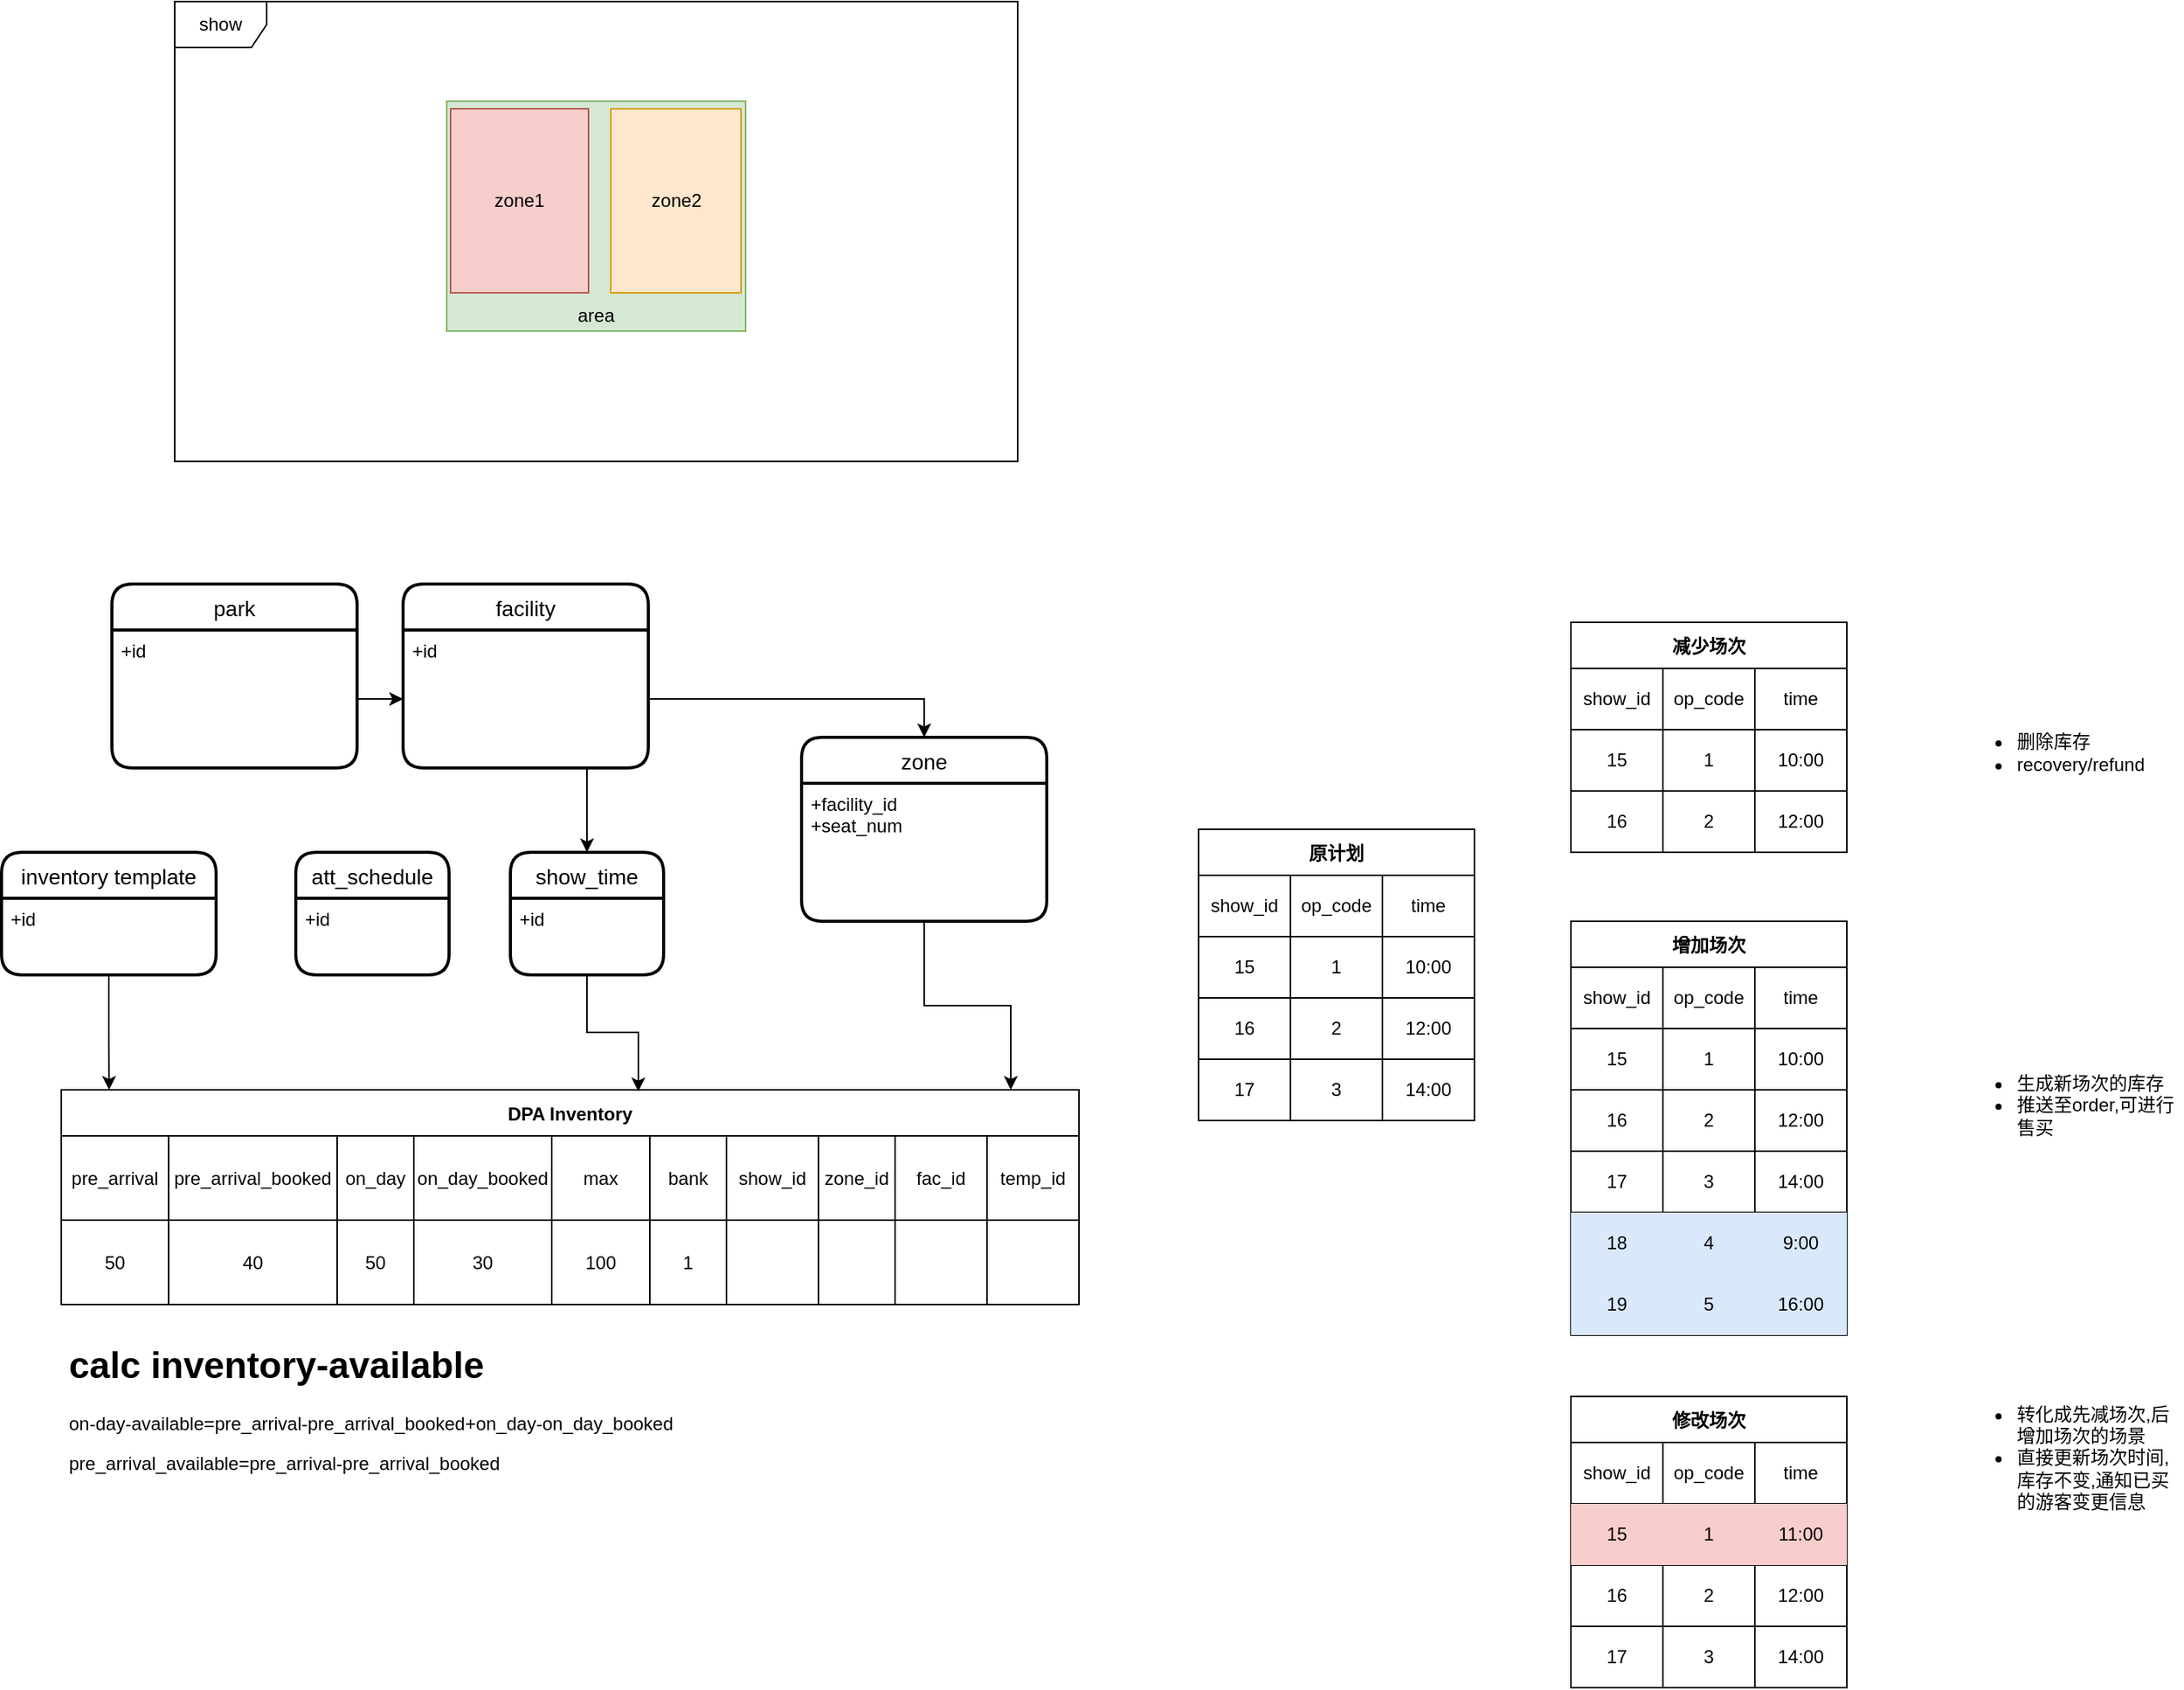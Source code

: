 <mxfile version="20.6.2" type="github">
  <diagram id="qnAYHWkGqjJaZW_h_Cl6" name="第 1 页">
    <mxGraphModel dx="1298" dy="724" grid="1" gridSize="10" guides="1" tooltips="1" connect="1" arrows="1" fold="1" page="1" pageScale="1" pageWidth="827" pageHeight="1169" math="0" shadow="0">
      <root>
        <mxCell id="0" />
        <mxCell id="1" parent="0" />
        <mxCell id="093m5_2xSW1rwAm4586A-8" value="show" style="shape=umlFrame;whiteSpace=wrap;html=1;" parent="1" vertex="1">
          <mxGeometry x="150" y="40" width="550" height="300" as="geometry" />
        </mxCell>
        <mxCell id="093m5_2xSW1rwAm4586A-12" value="" style="rounded=0;whiteSpace=wrap;html=1;fillColor=#d5e8d4;strokeColor=#82b366;" parent="1" vertex="1">
          <mxGeometry x="327.5" y="105" width="195" height="150" as="geometry" />
        </mxCell>
        <mxCell id="093m5_2xSW1rwAm4586A-13" value="zone1" style="rounded=0;whiteSpace=wrap;html=1;fillColor=#f8cecc;strokeColor=#b85450;" parent="1" vertex="1">
          <mxGeometry x="330" y="110" width="90" height="120" as="geometry" />
        </mxCell>
        <mxCell id="093m5_2xSW1rwAm4586A-14" value="zone2" style="rounded=0;whiteSpace=wrap;html=1;fillColor=#ffe6cc;strokeColor=#d79b00;" parent="1" vertex="1">
          <mxGeometry x="434.5" y="110" width="85" height="120" as="geometry" />
        </mxCell>
        <mxCell id="093m5_2xSW1rwAm4586A-15" value="area" style="text;html=1;strokeColor=none;fillColor=none;align=center;verticalAlign=middle;whiteSpace=wrap;rounded=0;" parent="1" vertex="1">
          <mxGeometry x="395" y="230" width="60" height="30" as="geometry" />
        </mxCell>
        <mxCell id="093m5_2xSW1rwAm4586A-16" value="zone" style="swimlane;childLayout=stackLayout;horizontal=1;startSize=30;horizontalStack=0;rounded=1;fontSize=14;fontStyle=0;strokeWidth=2;resizeParent=0;resizeLast=1;shadow=0;dashed=0;align=center;" parent="1" vertex="1">
          <mxGeometry x="559" y="520" width="160" height="120" as="geometry" />
        </mxCell>
        <mxCell id="093m5_2xSW1rwAm4586A-17" value="+facility_id&#xa;+seat_num" style="align=left;strokeColor=none;fillColor=none;spacingLeft=4;fontSize=12;verticalAlign=top;resizable=0;rotatable=0;part=1;" parent="093m5_2xSW1rwAm4586A-16" vertex="1">
          <mxGeometry y="30" width="160" height="90" as="geometry" />
        </mxCell>
        <mxCell id="093m5_2xSW1rwAm4586A-44" value="DPA Inventory" style="shape=table;startSize=30;container=1;collapsible=0;childLayout=tableLayout;fontStyle=1;align=center;" parent="1" vertex="1">
          <mxGeometry x="76" y="750" width="664" height="140" as="geometry" />
        </mxCell>
        <mxCell id="093m5_2xSW1rwAm4586A-45" value="" style="shape=tableRow;horizontal=0;startSize=0;swimlaneHead=0;swimlaneBody=0;top=0;left=0;bottom=0;right=0;collapsible=0;dropTarget=0;fillColor=none;points=[[0,0.5],[1,0.5]];portConstraint=eastwest;" parent="093m5_2xSW1rwAm4586A-44" vertex="1">
          <mxGeometry y="30" width="664" height="55" as="geometry" />
        </mxCell>
        <mxCell id="093m5_2xSW1rwAm4586A-46" value="pre_arrival" style="shape=partialRectangle;html=1;whiteSpace=wrap;connectable=0;fillColor=none;top=0;left=0;bottom=0;right=0;overflow=hidden;" parent="093m5_2xSW1rwAm4586A-45" vertex="1">
          <mxGeometry width="70" height="55" as="geometry">
            <mxRectangle width="70" height="55" as="alternateBounds" />
          </mxGeometry>
        </mxCell>
        <mxCell id="093m5_2xSW1rwAm4586A-74" value="pre_arrival_booked" style="shape=partialRectangle;html=1;whiteSpace=wrap;connectable=0;fillColor=none;top=0;left=0;bottom=0;right=0;overflow=hidden;" parent="093m5_2xSW1rwAm4586A-45" vertex="1">
          <mxGeometry x="70" width="110" height="55" as="geometry">
            <mxRectangle width="110" height="55" as="alternateBounds" />
          </mxGeometry>
        </mxCell>
        <mxCell id="093m5_2xSW1rwAm4586A-47" value="on_day" style="shape=partialRectangle;html=1;whiteSpace=wrap;connectable=0;fillColor=none;top=0;left=0;bottom=0;right=0;overflow=hidden;" parent="093m5_2xSW1rwAm4586A-45" vertex="1">
          <mxGeometry x="180" width="50" height="55" as="geometry">
            <mxRectangle width="50" height="55" as="alternateBounds" />
          </mxGeometry>
        </mxCell>
        <mxCell id="093m5_2xSW1rwAm4586A-76" value="on_day_booked" style="shape=partialRectangle;html=1;whiteSpace=wrap;connectable=0;fillColor=none;top=0;left=0;bottom=0;right=0;overflow=hidden;" parent="093m5_2xSW1rwAm4586A-45" vertex="1">
          <mxGeometry x="230" width="90" height="55" as="geometry">
            <mxRectangle width="90" height="55" as="alternateBounds" />
          </mxGeometry>
        </mxCell>
        <mxCell id="093m5_2xSW1rwAm4586A-78" value="max" style="shape=partialRectangle;html=1;whiteSpace=wrap;connectable=0;fillColor=none;top=0;left=0;bottom=0;right=0;overflow=hidden;" parent="093m5_2xSW1rwAm4586A-45" vertex="1">
          <mxGeometry x="320" width="64" height="55" as="geometry">
            <mxRectangle width="64" height="55" as="alternateBounds" />
          </mxGeometry>
        </mxCell>
        <mxCell id="093m5_2xSW1rwAm4586A-48" value="bank" style="shape=partialRectangle;html=1;whiteSpace=wrap;connectable=0;fillColor=none;top=0;left=0;bottom=0;right=0;overflow=hidden;" parent="093m5_2xSW1rwAm4586A-45" vertex="1">
          <mxGeometry x="384" width="50" height="55" as="geometry">
            <mxRectangle width="50" height="55" as="alternateBounds" />
          </mxGeometry>
        </mxCell>
        <mxCell id="3si14ry6umVApPdq2mn3-1" value="show_id" style="shape=partialRectangle;html=1;whiteSpace=wrap;connectable=0;fillColor=none;top=0;left=0;bottom=0;right=0;overflow=hidden;" vertex="1" parent="093m5_2xSW1rwAm4586A-45">
          <mxGeometry x="434" width="60" height="55" as="geometry">
            <mxRectangle width="60" height="55" as="alternateBounds" />
          </mxGeometry>
        </mxCell>
        <mxCell id="3si14ry6umVApPdq2mn3-3" value="zone_id" style="shape=partialRectangle;html=1;whiteSpace=wrap;connectable=0;fillColor=none;top=0;left=0;bottom=0;right=0;overflow=hidden;" vertex="1" parent="093m5_2xSW1rwAm4586A-45">
          <mxGeometry x="494" width="50" height="55" as="geometry">
            <mxRectangle width="50" height="55" as="alternateBounds" />
          </mxGeometry>
        </mxCell>
        <mxCell id="3si14ry6umVApPdq2mn3-9" value="fac_id" style="shape=partialRectangle;html=1;whiteSpace=wrap;connectable=0;fillColor=none;top=0;left=0;bottom=0;right=0;overflow=hidden;" vertex="1" parent="093m5_2xSW1rwAm4586A-45">
          <mxGeometry x="544" width="60" height="55" as="geometry">
            <mxRectangle width="60" height="55" as="alternateBounds" />
          </mxGeometry>
        </mxCell>
        <mxCell id="3si14ry6umVApPdq2mn3-13" value="temp_id" style="shape=partialRectangle;html=1;whiteSpace=wrap;connectable=0;fillColor=none;top=0;left=0;bottom=0;right=0;overflow=hidden;" vertex="1" parent="093m5_2xSW1rwAm4586A-45">
          <mxGeometry x="604" width="60" height="55" as="geometry">
            <mxRectangle width="60" height="55" as="alternateBounds" />
          </mxGeometry>
        </mxCell>
        <mxCell id="093m5_2xSW1rwAm4586A-49" value="" style="shape=tableRow;horizontal=0;startSize=0;swimlaneHead=0;swimlaneBody=0;top=0;left=0;bottom=0;right=0;collapsible=0;dropTarget=0;fillColor=none;points=[[0,0.5],[1,0.5]];portConstraint=eastwest;" parent="093m5_2xSW1rwAm4586A-44" vertex="1">
          <mxGeometry y="85" width="664" height="55" as="geometry" />
        </mxCell>
        <mxCell id="093m5_2xSW1rwAm4586A-50" value="50" style="shape=partialRectangle;html=1;whiteSpace=wrap;connectable=0;fillColor=none;top=0;left=0;bottom=0;right=0;overflow=hidden;" parent="093m5_2xSW1rwAm4586A-49" vertex="1">
          <mxGeometry width="70" height="55" as="geometry">
            <mxRectangle width="70" height="55" as="alternateBounds" />
          </mxGeometry>
        </mxCell>
        <mxCell id="093m5_2xSW1rwAm4586A-75" value="40" style="shape=partialRectangle;html=1;whiteSpace=wrap;connectable=0;fillColor=none;top=0;left=0;bottom=0;right=0;overflow=hidden;" parent="093m5_2xSW1rwAm4586A-49" vertex="1">
          <mxGeometry x="70" width="110" height="55" as="geometry">
            <mxRectangle width="110" height="55" as="alternateBounds" />
          </mxGeometry>
        </mxCell>
        <mxCell id="093m5_2xSW1rwAm4586A-51" value="50" style="shape=partialRectangle;html=1;whiteSpace=wrap;connectable=0;fillColor=none;top=0;left=0;bottom=0;right=0;overflow=hidden;" parent="093m5_2xSW1rwAm4586A-49" vertex="1">
          <mxGeometry x="180" width="50" height="55" as="geometry">
            <mxRectangle width="50" height="55" as="alternateBounds" />
          </mxGeometry>
        </mxCell>
        <mxCell id="093m5_2xSW1rwAm4586A-77" value="30" style="shape=partialRectangle;html=1;whiteSpace=wrap;connectable=0;fillColor=none;top=0;left=0;bottom=0;right=0;overflow=hidden;" parent="093m5_2xSW1rwAm4586A-49" vertex="1">
          <mxGeometry x="230" width="90" height="55" as="geometry">
            <mxRectangle width="90" height="55" as="alternateBounds" />
          </mxGeometry>
        </mxCell>
        <mxCell id="093m5_2xSW1rwAm4586A-79" value="100" style="shape=partialRectangle;html=1;whiteSpace=wrap;connectable=0;fillColor=none;top=0;left=0;bottom=0;right=0;overflow=hidden;" parent="093m5_2xSW1rwAm4586A-49" vertex="1">
          <mxGeometry x="320" width="64" height="55" as="geometry">
            <mxRectangle width="64" height="55" as="alternateBounds" />
          </mxGeometry>
        </mxCell>
        <mxCell id="093m5_2xSW1rwAm4586A-52" value="1" style="shape=partialRectangle;html=1;whiteSpace=wrap;connectable=0;fillColor=none;top=0;left=0;bottom=0;right=0;overflow=hidden;" parent="093m5_2xSW1rwAm4586A-49" vertex="1">
          <mxGeometry x="384" width="50" height="55" as="geometry">
            <mxRectangle width="50" height="55" as="alternateBounds" />
          </mxGeometry>
        </mxCell>
        <mxCell id="3si14ry6umVApPdq2mn3-2" style="shape=partialRectangle;html=1;whiteSpace=wrap;connectable=0;fillColor=none;top=0;left=0;bottom=0;right=0;overflow=hidden;" vertex="1" parent="093m5_2xSW1rwAm4586A-49">
          <mxGeometry x="434" width="60" height="55" as="geometry">
            <mxRectangle width="60" height="55" as="alternateBounds" />
          </mxGeometry>
        </mxCell>
        <mxCell id="3si14ry6umVApPdq2mn3-4" style="shape=partialRectangle;html=1;whiteSpace=wrap;connectable=0;fillColor=none;top=0;left=0;bottom=0;right=0;overflow=hidden;" vertex="1" parent="093m5_2xSW1rwAm4586A-49">
          <mxGeometry x="494" width="50" height="55" as="geometry">
            <mxRectangle width="50" height="55" as="alternateBounds" />
          </mxGeometry>
        </mxCell>
        <mxCell id="3si14ry6umVApPdq2mn3-10" style="shape=partialRectangle;html=1;whiteSpace=wrap;connectable=0;fillColor=none;top=0;left=0;bottom=0;right=0;overflow=hidden;" vertex="1" parent="093m5_2xSW1rwAm4586A-49">
          <mxGeometry x="544" width="60" height="55" as="geometry">
            <mxRectangle width="60" height="55" as="alternateBounds" />
          </mxGeometry>
        </mxCell>
        <mxCell id="3si14ry6umVApPdq2mn3-14" style="shape=partialRectangle;html=1;whiteSpace=wrap;connectable=0;fillColor=none;top=0;left=0;bottom=0;right=0;overflow=hidden;" vertex="1" parent="093m5_2xSW1rwAm4586A-49">
          <mxGeometry x="604" width="60" height="55" as="geometry">
            <mxRectangle width="60" height="55" as="alternateBounds" />
          </mxGeometry>
        </mxCell>
        <mxCell id="093m5_2xSW1rwAm4586A-80" value="&lt;h1&gt;calc inventory-available&lt;/h1&gt;&lt;p&gt;on-day-available=pre_arrival-pre_arrival_booked+on_day-on_day_booked&lt;/p&gt;&lt;p&gt;pre_arrival_available=pre_arrival-pre_arrival_booked&lt;/p&gt;" style="text;html=1;strokeColor=none;fillColor=none;spacing=5;spacingTop=-20;whiteSpace=wrap;overflow=hidden;rounded=0;" parent="1" vertex="1">
          <mxGeometry x="76" y="910" width="460" height="140" as="geometry" />
        </mxCell>
        <mxCell id="093m5_2xSW1rwAm4586A-83" value="facility" style="swimlane;childLayout=stackLayout;horizontal=1;startSize=30;horizontalStack=0;rounded=1;fontSize=14;fontStyle=0;strokeWidth=2;resizeParent=0;resizeLast=1;shadow=0;dashed=0;align=center;" parent="1" vertex="1">
          <mxGeometry x="299" y="420" width="160" height="120" as="geometry" />
        </mxCell>
        <mxCell id="093m5_2xSW1rwAm4586A-84" value="+id&#xa;" style="align=left;strokeColor=none;fillColor=none;spacingLeft=4;fontSize=12;verticalAlign=top;resizable=0;rotatable=0;part=1;" parent="093m5_2xSW1rwAm4586A-83" vertex="1">
          <mxGeometry y="30" width="160" height="90" as="geometry" />
        </mxCell>
        <mxCell id="093m5_2xSW1rwAm4586A-85" value="park" style="swimlane;childLayout=stackLayout;horizontal=1;startSize=30;horizontalStack=0;rounded=1;fontSize=14;fontStyle=0;strokeWidth=2;resizeParent=0;resizeLast=1;shadow=0;dashed=0;align=center;" parent="1" vertex="1">
          <mxGeometry x="109" y="420" width="160" height="120" as="geometry" />
        </mxCell>
        <mxCell id="093m5_2xSW1rwAm4586A-86" value="+id&#xa;" style="align=left;strokeColor=none;fillColor=none;spacingLeft=4;fontSize=12;verticalAlign=top;resizable=0;rotatable=0;part=1;" parent="093m5_2xSW1rwAm4586A-85" vertex="1">
          <mxGeometry y="30" width="160" height="90" as="geometry" />
        </mxCell>
        <mxCell id="093m5_2xSW1rwAm4586A-93" value="att_schedule" style="swimlane;childLayout=stackLayout;horizontal=1;startSize=30;horizontalStack=0;rounded=1;fontSize=14;fontStyle=0;strokeWidth=2;resizeParent=0;resizeLast=1;shadow=0;dashed=0;align=center;" parent="1" vertex="1">
          <mxGeometry x="229" y="595" width="100" height="80" as="geometry" />
        </mxCell>
        <mxCell id="093m5_2xSW1rwAm4586A-94" value="+id&#xa;" style="align=left;strokeColor=none;fillColor=none;spacingLeft=4;fontSize=12;verticalAlign=top;resizable=0;rotatable=0;part=1;" parent="093m5_2xSW1rwAm4586A-93" vertex="1">
          <mxGeometry y="30" width="100" height="50" as="geometry" />
        </mxCell>
        <mxCell id="093m5_2xSW1rwAm4586A-96" value="show_time" style="swimlane;childLayout=stackLayout;horizontal=1;startSize=30;horizontalStack=0;rounded=1;fontSize=14;fontStyle=0;strokeWidth=2;resizeParent=0;resizeLast=1;shadow=0;dashed=0;align=center;" parent="1" vertex="1">
          <mxGeometry x="369" y="595" width="100" height="80" as="geometry" />
        </mxCell>
        <mxCell id="093m5_2xSW1rwAm4586A-98" value="+id&#xa;" style="align=left;strokeColor=none;fillColor=none;spacingLeft=4;fontSize=12;verticalAlign=top;resizable=0;rotatable=0;part=1;" parent="093m5_2xSW1rwAm4586A-96" vertex="1">
          <mxGeometry y="30" width="100" height="50" as="geometry" />
        </mxCell>
        <mxCell id="093m5_2xSW1rwAm4586A-100" style="edgeStyle=orthogonalEdgeStyle;rounded=0;orthogonalLoop=1;jettySize=auto;html=1;exitX=1;exitY=0.5;exitDx=0;exitDy=0;entryX=0;entryY=0.5;entryDx=0;entryDy=0;" parent="1" source="093m5_2xSW1rwAm4586A-86" target="093m5_2xSW1rwAm4586A-84" edge="1">
          <mxGeometry relative="1" as="geometry" />
        </mxCell>
        <mxCell id="093m5_2xSW1rwAm4586A-101" style="edgeStyle=orthogonalEdgeStyle;rounded=0;orthogonalLoop=1;jettySize=auto;html=1;exitX=1;exitY=0.5;exitDx=0;exitDy=0;entryX=0.5;entryY=0;entryDx=0;entryDy=0;" parent="1" source="093m5_2xSW1rwAm4586A-84" target="093m5_2xSW1rwAm4586A-16" edge="1">
          <mxGeometry relative="1" as="geometry" />
        </mxCell>
        <mxCell id="093m5_2xSW1rwAm4586A-102" style="edgeStyle=orthogonalEdgeStyle;rounded=0;orthogonalLoop=1;jettySize=auto;html=1;exitX=0.75;exitY=1;exitDx=0;exitDy=0;entryX=0.5;entryY=0;entryDx=0;entryDy=0;" parent="1" source="093m5_2xSW1rwAm4586A-84" target="093m5_2xSW1rwAm4586A-96" edge="1">
          <mxGeometry relative="1" as="geometry" />
        </mxCell>
        <mxCell id="093m5_2xSW1rwAm4586A-105" value="inventory template" style="swimlane;childLayout=stackLayout;horizontal=1;startSize=30;horizontalStack=0;rounded=1;fontSize=14;fontStyle=0;strokeWidth=2;resizeParent=0;resizeLast=1;shadow=0;dashed=0;align=center;" parent="1" vertex="1">
          <mxGeometry x="37" y="595" width="140" height="80" as="geometry" />
        </mxCell>
        <mxCell id="093m5_2xSW1rwAm4586A-106" value="+id&#xa;" style="align=left;strokeColor=none;fillColor=none;spacingLeft=4;fontSize=12;verticalAlign=top;resizable=0;rotatable=0;part=1;" parent="093m5_2xSW1rwAm4586A-105" vertex="1">
          <mxGeometry y="30" width="140" height="50" as="geometry" />
        </mxCell>
        <mxCell id="3si14ry6umVApPdq2mn3-6" style="edgeStyle=orthogonalEdgeStyle;rounded=0;orthogonalLoop=1;jettySize=auto;html=1;exitX=0.5;exitY=1;exitDx=0;exitDy=0;entryX=0.047;entryY=0;entryDx=0;entryDy=0;entryPerimeter=0;" edge="1" parent="1" source="093m5_2xSW1rwAm4586A-106" target="093m5_2xSW1rwAm4586A-44">
          <mxGeometry relative="1" as="geometry" />
        </mxCell>
        <mxCell id="3si14ry6umVApPdq2mn3-7" style="edgeStyle=orthogonalEdgeStyle;rounded=0;orthogonalLoop=1;jettySize=auto;html=1;exitX=0.5;exitY=1;exitDx=0;exitDy=0;entryX=0.567;entryY=0.007;entryDx=0;entryDy=0;entryPerimeter=0;" edge="1" parent="1" source="093m5_2xSW1rwAm4586A-98" target="093m5_2xSW1rwAm4586A-44">
          <mxGeometry relative="1" as="geometry" />
        </mxCell>
        <mxCell id="3si14ry6umVApPdq2mn3-8" style="edgeStyle=orthogonalEdgeStyle;rounded=0;orthogonalLoop=1;jettySize=auto;html=1;exitX=0.5;exitY=1;exitDx=0;exitDy=0;entryX=0.933;entryY=0;entryDx=0;entryDy=0;entryPerimeter=0;" edge="1" parent="1" source="093m5_2xSW1rwAm4586A-17" target="093m5_2xSW1rwAm4586A-44">
          <mxGeometry relative="1" as="geometry" />
        </mxCell>
        <mxCell id="3si14ry6umVApPdq2mn3-32" value="原计划" style="shape=table;startSize=30;container=1;collapsible=0;childLayout=tableLayout;fontStyle=1;align=center;" vertex="1" parent="1">
          <mxGeometry x="818" y="580" width="180" height="190" as="geometry" />
        </mxCell>
        <mxCell id="3si14ry6umVApPdq2mn3-33" value="" style="shape=tableRow;horizontal=0;startSize=0;swimlaneHead=0;swimlaneBody=0;top=0;left=0;bottom=0;right=0;collapsible=0;dropTarget=0;fillColor=none;points=[[0,0.5],[1,0.5]];portConstraint=eastwest;" vertex="1" parent="3si14ry6umVApPdq2mn3-32">
          <mxGeometry y="30" width="180" height="40" as="geometry" />
        </mxCell>
        <mxCell id="3si14ry6umVApPdq2mn3-45" value="show_id" style="shape=partialRectangle;html=1;whiteSpace=wrap;connectable=0;fillColor=none;top=0;left=0;bottom=0;right=0;overflow=hidden;" vertex="1" parent="3si14ry6umVApPdq2mn3-33">
          <mxGeometry width="60" height="40" as="geometry">
            <mxRectangle width="60" height="40" as="alternateBounds" />
          </mxGeometry>
        </mxCell>
        <mxCell id="3si14ry6umVApPdq2mn3-34" value="op_code" style="shape=partialRectangle;html=1;whiteSpace=wrap;connectable=0;fillColor=none;top=0;left=0;bottom=0;right=0;overflow=hidden;" vertex="1" parent="3si14ry6umVApPdq2mn3-33">
          <mxGeometry x="60" width="60" height="40" as="geometry">
            <mxRectangle width="60" height="40" as="alternateBounds" />
          </mxGeometry>
        </mxCell>
        <mxCell id="3si14ry6umVApPdq2mn3-35" value="time" style="shape=partialRectangle;html=1;whiteSpace=wrap;connectable=0;fillColor=none;top=0;left=0;bottom=0;right=0;overflow=hidden;" vertex="1" parent="3si14ry6umVApPdq2mn3-33">
          <mxGeometry x="120" width="60" height="40" as="geometry">
            <mxRectangle width="60" height="40" as="alternateBounds" />
          </mxGeometry>
        </mxCell>
        <mxCell id="3si14ry6umVApPdq2mn3-37" value="" style="shape=tableRow;horizontal=0;startSize=0;swimlaneHead=0;swimlaneBody=0;top=0;left=0;bottom=0;right=0;collapsible=0;dropTarget=0;fillColor=none;points=[[0,0.5],[1,0.5]];portConstraint=eastwest;" vertex="1" parent="3si14ry6umVApPdq2mn3-32">
          <mxGeometry y="70" width="180" height="40" as="geometry" />
        </mxCell>
        <mxCell id="3si14ry6umVApPdq2mn3-46" value="15" style="shape=partialRectangle;html=1;whiteSpace=wrap;connectable=0;fillColor=none;top=0;left=0;bottom=0;right=0;overflow=hidden;" vertex="1" parent="3si14ry6umVApPdq2mn3-37">
          <mxGeometry width="60" height="40" as="geometry">
            <mxRectangle width="60" height="40" as="alternateBounds" />
          </mxGeometry>
        </mxCell>
        <mxCell id="3si14ry6umVApPdq2mn3-38" value="1" style="shape=partialRectangle;html=1;whiteSpace=wrap;connectable=0;fillColor=none;top=0;left=0;bottom=0;right=0;overflow=hidden;" vertex="1" parent="3si14ry6umVApPdq2mn3-37">
          <mxGeometry x="60" width="60" height="40" as="geometry">
            <mxRectangle width="60" height="40" as="alternateBounds" />
          </mxGeometry>
        </mxCell>
        <mxCell id="3si14ry6umVApPdq2mn3-39" value="10:00" style="shape=partialRectangle;html=1;whiteSpace=wrap;connectable=0;fillColor=none;top=0;left=0;bottom=0;right=0;overflow=hidden;" vertex="1" parent="3si14ry6umVApPdq2mn3-37">
          <mxGeometry x="120" width="60" height="40" as="geometry">
            <mxRectangle width="60" height="40" as="alternateBounds" />
          </mxGeometry>
        </mxCell>
        <mxCell id="3si14ry6umVApPdq2mn3-41" value="" style="shape=tableRow;horizontal=0;startSize=0;swimlaneHead=0;swimlaneBody=0;top=0;left=0;bottom=0;right=0;collapsible=0;dropTarget=0;fillColor=none;points=[[0,0.5],[1,0.5]];portConstraint=eastwest;" vertex="1" parent="3si14ry6umVApPdq2mn3-32">
          <mxGeometry y="110" width="180" height="40" as="geometry" />
        </mxCell>
        <mxCell id="3si14ry6umVApPdq2mn3-47" value="16" style="shape=partialRectangle;html=1;whiteSpace=wrap;connectable=0;fillColor=none;top=0;left=0;bottom=0;right=0;overflow=hidden;" vertex="1" parent="3si14ry6umVApPdq2mn3-41">
          <mxGeometry width="60" height="40" as="geometry">
            <mxRectangle width="60" height="40" as="alternateBounds" />
          </mxGeometry>
        </mxCell>
        <mxCell id="3si14ry6umVApPdq2mn3-42" value="2" style="shape=partialRectangle;html=1;whiteSpace=wrap;connectable=0;fillColor=none;top=0;left=0;bottom=0;right=0;overflow=hidden;" vertex="1" parent="3si14ry6umVApPdq2mn3-41">
          <mxGeometry x="60" width="60" height="40" as="geometry">
            <mxRectangle width="60" height="40" as="alternateBounds" />
          </mxGeometry>
        </mxCell>
        <mxCell id="3si14ry6umVApPdq2mn3-43" value="12:00" style="shape=partialRectangle;html=1;whiteSpace=wrap;connectable=0;fillColor=none;top=0;left=0;bottom=0;right=0;overflow=hidden;" vertex="1" parent="3si14ry6umVApPdq2mn3-41">
          <mxGeometry x="120" width="60" height="40" as="geometry">
            <mxRectangle width="60" height="40" as="alternateBounds" />
          </mxGeometry>
        </mxCell>
        <mxCell id="3si14ry6umVApPdq2mn3-48" style="shape=tableRow;horizontal=0;startSize=0;swimlaneHead=0;swimlaneBody=0;top=0;left=0;bottom=0;right=0;collapsible=0;dropTarget=0;fillColor=none;points=[[0,0.5],[1,0.5]];portConstraint=eastwest;" vertex="1" parent="3si14ry6umVApPdq2mn3-32">
          <mxGeometry y="150" width="180" height="40" as="geometry" />
        </mxCell>
        <mxCell id="3si14ry6umVApPdq2mn3-49" value="17" style="shape=partialRectangle;html=1;whiteSpace=wrap;connectable=0;fillColor=none;top=0;left=0;bottom=0;right=0;overflow=hidden;" vertex="1" parent="3si14ry6umVApPdq2mn3-48">
          <mxGeometry width="60" height="40" as="geometry">
            <mxRectangle width="60" height="40" as="alternateBounds" />
          </mxGeometry>
        </mxCell>
        <mxCell id="3si14ry6umVApPdq2mn3-50" value="3" style="shape=partialRectangle;html=1;whiteSpace=wrap;connectable=0;fillColor=none;top=0;left=0;bottom=0;right=0;overflow=hidden;" vertex="1" parent="3si14ry6umVApPdq2mn3-48">
          <mxGeometry x="60" width="60" height="40" as="geometry">
            <mxRectangle width="60" height="40" as="alternateBounds" />
          </mxGeometry>
        </mxCell>
        <mxCell id="3si14ry6umVApPdq2mn3-51" value="14:00" style="shape=partialRectangle;html=1;whiteSpace=wrap;connectable=0;fillColor=none;top=0;left=0;bottom=0;right=0;overflow=hidden;" vertex="1" parent="3si14ry6umVApPdq2mn3-48">
          <mxGeometry x="120" width="60" height="40" as="geometry">
            <mxRectangle width="60" height="40" as="alternateBounds" />
          </mxGeometry>
        </mxCell>
        <mxCell id="3si14ry6umVApPdq2mn3-52" value="减少场次" style="shape=table;startSize=30;container=1;collapsible=0;childLayout=tableLayout;fontStyle=1;align=center;" vertex="1" parent="1">
          <mxGeometry x="1061" y="445" width="180" height="150" as="geometry" />
        </mxCell>
        <mxCell id="3si14ry6umVApPdq2mn3-53" value="" style="shape=tableRow;horizontal=0;startSize=0;swimlaneHead=0;swimlaneBody=0;top=0;left=0;bottom=0;right=0;collapsible=0;dropTarget=0;fillColor=none;points=[[0,0.5],[1,0.5]];portConstraint=eastwest;" vertex="1" parent="3si14ry6umVApPdq2mn3-52">
          <mxGeometry y="30" width="180" height="40" as="geometry" />
        </mxCell>
        <mxCell id="3si14ry6umVApPdq2mn3-54" value="show_id" style="shape=partialRectangle;html=1;whiteSpace=wrap;connectable=0;fillColor=none;top=0;left=0;bottom=0;right=0;overflow=hidden;" vertex="1" parent="3si14ry6umVApPdq2mn3-53">
          <mxGeometry width="60" height="40" as="geometry">
            <mxRectangle width="60" height="40" as="alternateBounds" />
          </mxGeometry>
        </mxCell>
        <mxCell id="3si14ry6umVApPdq2mn3-55" value="op_code" style="shape=partialRectangle;html=1;whiteSpace=wrap;connectable=0;fillColor=none;top=0;left=0;bottom=0;right=0;overflow=hidden;" vertex="1" parent="3si14ry6umVApPdq2mn3-53">
          <mxGeometry x="60" width="60" height="40" as="geometry">
            <mxRectangle width="60" height="40" as="alternateBounds" />
          </mxGeometry>
        </mxCell>
        <mxCell id="3si14ry6umVApPdq2mn3-56" value="time" style="shape=partialRectangle;html=1;whiteSpace=wrap;connectable=0;fillColor=none;top=0;left=0;bottom=0;right=0;overflow=hidden;" vertex="1" parent="3si14ry6umVApPdq2mn3-53">
          <mxGeometry x="120" width="60" height="40" as="geometry">
            <mxRectangle width="60" height="40" as="alternateBounds" />
          </mxGeometry>
        </mxCell>
        <mxCell id="3si14ry6umVApPdq2mn3-57" value="" style="shape=tableRow;horizontal=0;startSize=0;swimlaneHead=0;swimlaneBody=0;top=0;left=0;bottom=0;right=0;collapsible=0;dropTarget=0;fillColor=none;points=[[0,0.5],[1,0.5]];portConstraint=eastwest;" vertex="1" parent="3si14ry6umVApPdq2mn3-52">
          <mxGeometry y="70" width="180" height="40" as="geometry" />
        </mxCell>
        <mxCell id="3si14ry6umVApPdq2mn3-58" value="15" style="shape=partialRectangle;html=1;whiteSpace=wrap;connectable=0;fillColor=none;top=0;left=0;bottom=0;right=0;overflow=hidden;" vertex="1" parent="3si14ry6umVApPdq2mn3-57">
          <mxGeometry width="60" height="40" as="geometry">
            <mxRectangle width="60" height="40" as="alternateBounds" />
          </mxGeometry>
        </mxCell>
        <mxCell id="3si14ry6umVApPdq2mn3-59" value="1" style="shape=partialRectangle;html=1;whiteSpace=wrap;connectable=0;fillColor=none;top=0;left=0;bottom=0;right=0;overflow=hidden;" vertex="1" parent="3si14ry6umVApPdq2mn3-57">
          <mxGeometry x="60" width="60" height="40" as="geometry">
            <mxRectangle width="60" height="40" as="alternateBounds" />
          </mxGeometry>
        </mxCell>
        <mxCell id="3si14ry6umVApPdq2mn3-60" value="10:00" style="shape=partialRectangle;html=1;whiteSpace=wrap;connectable=0;fillColor=none;top=0;left=0;bottom=0;right=0;overflow=hidden;" vertex="1" parent="3si14ry6umVApPdq2mn3-57">
          <mxGeometry x="120" width="60" height="40" as="geometry">
            <mxRectangle width="60" height="40" as="alternateBounds" />
          </mxGeometry>
        </mxCell>
        <mxCell id="3si14ry6umVApPdq2mn3-61" value="" style="shape=tableRow;horizontal=0;startSize=0;swimlaneHead=0;swimlaneBody=0;top=0;left=0;bottom=0;right=0;collapsible=0;dropTarget=0;fillColor=none;points=[[0,0.5],[1,0.5]];portConstraint=eastwest;" vertex="1" parent="3si14ry6umVApPdq2mn3-52">
          <mxGeometry y="110" width="180" height="40" as="geometry" />
        </mxCell>
        <mxCell id="3si14ry6umVApPdq2mn3-62" value="16" style="shape=partialRectangle;html=1;whiteSpace=wrap;connectable=0;fillColor=none;top=0;left=0;bottom=0;right=0;overflow=hidden;" vertex="1" parent="3si14ry6umVApPdq2mn3-61">
          <mxGeometry width="60" height="40" as="geometry">
            <mxRectangle width="60" height="40" as="alternateBounds" />
          </mxGeometry>
        </mxCell>
        <mxCell id="3si14ry6umVApPdq2mn3-63" value="2" style="shape=partialRectangle;html=1;whiteSpace=wrap;connectable=0;fillColor=none;top=0;left=0;bottom=0;right=0;overflow=hidden;" vertex="1" parent="3si14ry6umVApPdq2mn3-61">
          <mxGeometry x="60" width="60" height="40" as="geometry">
            <mxRectangle width="60" height="40" as="alternateBounds" />
          </mxGeometry>
        </mxCell>
        <mxCell id="3si14ry6umVApPdq2mn3-64" value="12:00" style="shape=partialRectangle;html=1;whiteSpace=wrap;connectable=0;fillColor=none;top=0;left=0;bottom=0;right=0;overflow=hidden;" vertex="1" parent="3si14ry6umVApPdq2mn3-61">
          <mxGeometry x="120" width="60" height="40" as="geometry">
            <mxRectangle width="60" height="40" as="alternateBounds" />
          </mxGeometry>
        </mxCell>
        <mxCell id="3si14ry6umVApPdq2mn3-69" value="增加场次" style="shape=table;startSize=30;container=1;collapsible=0;childLayout=tableLayout;fontStyle=1;align=center;" vertex="1" parent="1">
          <mxGeometry x="1061" y="640" width="180" height="270" as="geometry" />
        </mxCell>
        <mxCell id="3si14ry6umVApPdq2mn3-70" value="" style="shape=tableRow;horizontal=0;startSize=0;swimlaneHead=0;swimlaneBody=0;top=0;left=0;bottom=0;right=0;collapsible=0;dropTarget=0;fillColor=none;points=[[0,0.5],[1,0.5]];portConstraint=eastwest;" vertex="1" parent="3si14ry6umVApPdq2mn3-69">
          <mxGeometry y="30" width="180" height="40" as="geometry" />
        </mxCell>
        <mxCell id="3si14ry6umVApPdq2mn3-71" value="show_id" style="shape=partialRectangle;html=1;whiteSpace=wrap;connectable=0;fillColor=none;top=0;left=0;bottom=0;right=0;overflow=hidden;" vertex="1" parent="3si14ry6umVApPdq2mn3-70">
          <mxGeometry width="60" height="40" as="geometry">
            <mxRectangle width="60" height="40" as="alternateBounds" />
          </mxGeometry>
        </mxCell>
        <mxCell id="3si14ry6umVApPdq2mn3-72" value="op_code" style="shape=partialRectangle;html=1;whiteSpace=wrap;connectable=0;fillColor=none;top=0;left=0;bottom=0;right=0;overflow=hidden;" vertex="1" parent="3si14ry6umVApPdq2mn3-70">
          <mxGeometry x="60" width="60" height="40" as="geometry">
            <mxRectangle width="60" height="40" as="alternateBounds" />
          </mxGeometry>
        </mxCell>
        <mxCell id="3si14ry6umVApPdq2mn3-73" value="time" style="shape=partialRectangle;html=1;whiteSpace=wrap;connectable=0;fillColor=none;top=0;left=0;bottom=0;right=0;overflow=hidden;" vertex="1" parent="3si14ry6umVApPdq2mn3-70">
          <mxGeometry x="120" width="60" height="40" as="geometry">
            <mxRectangle width="60" height="40" as="alternateBounds" />
          </mxGeometry>
        </mxCell>
        <mxCell id="3si14ry6umVApPdq2mn3-74" value="" style="shape=tableRow;horizontal=0;startSize=0;swimlaneHead=0;swimlaneBody=0;top=0;left=0;bottom=0;right=0;collapsible=0;dropTarget=0;fillColor=none;points=[[0,0.5],[1,0.5]];portConstraint=eastwest;" vertex="1" parent="3si14ry6umVApPdq2mn3-69">
          <mxGeometry y="70" width="180" height="40" as="geometry" />
        </mxCell>
        <mxCell id="3si14ry6umVApPdq2mn3-75" value="15" style="shape=partialRectangle;html=1;whiteSpace=wrap;connectable=0;fillColor=none;top=0;left=0;bottom=0;right=0;overflow=hidden;" vertex="1" parent="3si14ry6umVApPdq2mn3-74">
          <mxGeometry width="60" height="40" as="geometry">
            <mxRectangle width="60" height="40" as="alternateBounds" />
          </mxGeometry>
        </mxCell>
        <mxCell id="3si14ry6umVApPdq2mn3-76" value="1" style="shape=partialRectangle;html=1;whiteSpace=wrap;connectable=0;fillColor=none;top=0;left=0;bottom=0;right=0;overflow=hidden;" vertex="1" parent="3si14ry6umVApPdq2mn3-74">
          <mxGeometry x="60" width="60" height="40" as="geometry">
            <mxRectangle width="60" height="40" as="alternateBounds" />
          </mxGeometry>
        </mxCell>
        <mxCell id="3si14ry6umVApPdq2mn3-77" value="10:00" style="shape=partialRectangle;html=1;whiteSpace=wrap;connectable=0;fillColor=none;top=0;left=0;bottom=0;right=0;overflow=hidden;" vertex="1" parent="3si14ry6umVApPdq2mn3-74">
          <mxGeometry x="120" width="60" height="40" as="geometry">
            <mxRectangle width="60" height="40" as="alternateBounds" />
          </mxGeometry>
        </mxCell>
        <mxCell id="3si14ry6umVApPdq2mn3-78" value="" style="shape=tableRow;horizontal=0;startSize=0;swimlaneHead=0;swimlaneBody=0;top=0;left=0;bottom=0;right=0;collapsible=0;dropTarget=0;fillColor=none;points=[[0,0.5],[1,0.5]];portConstraint=eastwest;" vertex="1" parent="3si14ry6umVApPdq2mn3-69">
          <mxGeometry y="110" width="180" height="40" as="geometry" />
        </mxCell>
        <mxCell id="3si14ry6umVApPdq2mn3-79" value="16" style="shape=partialRectangle;html=1;whiteSpace=wrap;connectable=0;fillColor=none;top=0;left=0;bottom=0;right=0;overflow=hidden;" vertex="1" parent="3si14ry6umVApPdq2mn3-78">
          <mxGeometry width="60" height="40" as="geometry">
            <mxRectangle width="60" height="40" as="alternateBounds" />
          </mxGeometry>
        </mxCell>
        <mxCell id="3si14ry6umVApPdq2mn3-80" value="2" style="shape=partialRectangle;html=1;whiteSpace=wrap;connectable=0;fillColor=none;top=0;left=0;bottom=0;right=0;overflow=hidden;" vertex="1" parent="3si14ry6umVApPdq2mn3-78">
          <mxGeometry x="60" width="60" height="40" as="geometry">
            <mxRectangle width="60" height="40" as="alternateBounds" />
          </mxGeometry>
        </mxCell>
        <mxCell id="3si14ry6umVApPdq2mn3-81" value="12:00" style="shape=partialRectangle;html=1;whiteSpace=wrap;connectable=0;fillColor=none;top=0;left=0;bottom=0;right=0;overflow=hidden;" vertex="1" parent="3si14ry6umVApPdq2mn3-78">
          <mxGeometry x="120" width="60" height="40" as="geometry">
            <mxRectangle width="60" height="40" as="alternateBounds" />
          </mxGeometry>
        </mxCell>
        <mxCell id="3si14ry6umVApPdq2mn3-82" style="shape=tableRow;horizontal=0;startSize=0;swimlaneHead=0;swimlaneBody=0;top=0;left=0;bottom=0;right=0;collapsible=0;dropTarget=0;fillColor=none;points=[[0,0.5],[1,0.5]];portConstraint=eastwest;" vertex="1" parent="3si14ry6umVApPdq2mn3-69">
          <mxGeometry y="150" width="180" height="40" as="geometry" />
        </mxCell>
        <mxCell id="3si14ry6umVApPdq2mn3-83" value="17" style="shape=partialRectangle;html=1;whiteSpace=wrap;connectable=0;fillColor=none;top=0;left=0;bottom=0;right=0;overflow=hidden;" vertex="1" parent="3si14ry6umVApPdq2mn3-82">
          <mxGeometry width="60" height="40" as="geometry">
            <mxRectangle width="60" height="40" as="alternateBounds" />
          </mxGeometry>
        </mxCell>
        <mxCell id="3si14ry6umVApPdq2mn3-84" value="3" style="shape=partialRectangle;html=1;whiteSpace=wrap;connectable=0;fillColor=none;top=0;left=0;bottom=0;right=0;overflow=hidden;" vertex="1" parent="3si14ry6umVApPdq2mn3-82">
          <mxGeometry x="60" width="60" height="40" as="geometry">
            <mxRectangle width="60" height="40" as="alternateBounds" />
          </mxGeometry>
        </mxCell>
        <mxCell id="3si14ry6umVApPdq2mn3-85" value="14:00" style="shape=partialRectangle;html=1;whiteSpace=wrap;connectable=0;fillColor=none;top=0;left=0;bottom=0;right=0;overflow=hidden;" vertex="1" parent="3si14ry6umVApPdq2mn3-82">
          <mxGeometry x="120" width="60" height="40" as="geometry">
            <mxRectangle width="60" height="40" as="alternateBounds" />
          </mxGeometry>
        </mxCell>
        <mxCell id="3si14ry6umVApPdq2mn3-86" style="shape=tableRow;horizontal=0;startSize=0;swimlaneHead=0;swimlaneBody=0;top=0;left=0;bottom=0;right=0;collapsible=0;dropTarget=0;fillColor=none;points=[[0,0.5],[1,0.5]];portConstraint=eastwest;" vertex="1" parent="3si14ry6umVApPdq2mn3-69">
          <mxGeometry y="190" width="180" height="40" as="geometry" />
        </mxCell>
        <mxCell id="3si14ry6umVApPdq2mn3-87" value="18" style="shape=partialRectangle;html=1;whiteSpace=wrap;connectable=0;fillColor=#dae8fc;top=0;left=0;bottom=0;right=0;overflow=hidden;strokeColor=#6c8ebf;" vertex="1" parent="3si14ry6umVApPdq2mn3-86">
          <mxGeometry width="60" height="40" as="geometry">
            <mxRectangle width="60" height="40" as="alternateBounds" />
          </mxGeometry>
        </mxCell>
        <mxCell id="3si14ry6umVApPdq2mn3-88" value="4" style="shape=partialRectangle;html=1;whiteSpace=wrap;connectable=0;fillColor=#dae8fc;top=0;left=0;bottom=0;right=0;overflow=hidden;strokeColor=#6c8ebf;" vertex="1" parent="3si14ry6umVApPdq2mn3-86">
          <mxGeometry x="60" width="60" height="40" as="geometry">
            <mxRectangle width="60" height="40" as="alternateBounds" />
          </mxGeometry>
        </mxCell>
        <mxCell id="3si14ry6umVApPdq2mn3-89" value="9:00" style="shape=partialRectangle;html=1;whiteSpace=wrap;connectable=0;fillColor=#dae8fc;top=0;left=0;bottom=0;right=0;overflow=hidden;strokeColor=#6c8ebf;" vertex="1" parent="3si14ry6umVApPdq2mn3-86">
          <mxGeometry x="120" width="60" height="40" as="geometry">
            <mxRectangle width="60" height="40" as="alternateBounds" />
          </mxGeometry>
        </mxCell>
        <mxCell id="3si14ry6umVApPdq2mn3-90" style="shape=tableRow;horizontal=0;startSize=0;swimlaneHead=0;swimlaneBody=0;top=0;left=0;bottom=0;right=0;collapsible=0;dropTarget=0;fillColor=none;points=[[0,0.5],[1,0.5]];portConstraint=eastwest;" vertex="1" parent="3si14ry6umVApPdq2mn3-69">
          <mxGeometry y="230" width="180" height="40" as="geometry" />
        </mxCell>
        <mxCell id="3si14ry6umVApPdq2mn3-91" value="19" style="shape=partialRectangle;html=1;whiteSpace=wrap;connectable=0;fillColor=#dae8fc;top=0;left=0;bottom=0;right=0;overflow=hidden;strokeColor=#6c8ebf;" vertex="1" parent="3si14ry6umVApPdq2mn3-90">
          <mxGeometry width="60" height="40" as="geometry">
            <mxRectangle width="60" height="40" as="alternateBounds" />
          </mxGeometry>
        </mxCell>
        <mxCell id="3si14ry6umVApPdq2mn3-92" value="5" style="shape=partialRectangle;html=1;whiteSpace=wrap;connectable=0;fillColor=#dae8fc;top=0;left=0;bottom=0;right=0;overflow=hidden;strokeColor=#6c8ebf;" vertex="1" parent="3si14ry6umVApPdq2mn3-90">
          <mxGeometry x="60" width="60" height="40" as="geometry">
            <mxRectangle width="60" height="40" as="alternateBounds" />
          </mxGeometry>
        </mxCell>
        <mxCell id="3si14ry6umVApPdq2mn3-93" value="16:00" style="shape=partialRectangle;html=1;whiteSpace=wrap;connectable=0;fillColor=#dae8fc;top=0;left=0;bottom=0;right=0;overflow=hidden;strokeColor=#6c8ebf;" vertex="1" parent="3si14ry6umVApPdq2mn3-90">
          <mxGeometry x="120" width="60" height="40" as="geometry">
            <mxRectangle width="60" height="40" as="alternateBounds" />
          </mxGeometry>
        </mxCell>
        <mxCell id="3si14ry6umVApPdq2mn3-95" value="&lt;ul&gt;&lt;li&gt;删除库存&lt;/li&gt;&lt;li&gt;recovery/refund&lt;/li&gt;&lt;/ul&gt;" style="text;strokeColor=none;fillColor=none;html=1;whiteSpace=wrap;verticalAlign=middle;overflow=hidden;" vertex="1" parent="1">
          <mxGeometry x="1310" y="490" width="150" height="80" as="geometry" />
        </mxCell>
        <mxCell id="3si14ry6umVApPdq2mn3-96" value="修改场次" style="shape=table;startSize=30;container=1;collapsible=0;childLayout=tableLayout;fontStyle=1;align=center;" vertex="1" parent="1">
          <mxGeometry x="1061" y="950" width="180" height="190" as="geometry" />
        </mxCell>
        <mxCell id="3si14ry6umVApPdq2mn3-97" value="" style="shape=tableRow;horizontal=0;startSize=0;swimlaneHead=0;swimlaneBody=0;top=0;left=0;bottom=0;right=0;collapsible=0;dropTarget=0;fillColor=none;points=[[0,0.5],[1,0.5]];portConstraint=eastwest;" vertex="1" parent="3si14ry6umVApPdq2mn3-96">
          <mxGeometry y="30" width="180" height="40" as="geometry" />
        </mxCell>
        <mxCell id="3si14ry6umVApPdq2mn3-98" value="show_id" style="shape=partialRectangle;html=1;whiteSpace=wrap;connectable=0;fillColor=none;top=0;left=0;bottom=0;right=0;overflow=hidden;" vertex="1" parent="3si14ry6umVApPdq2mn3-97">
          <mxGeometry width="60" height="40" as="geometry">
            <mxRectangle width="60" height="40" as="alternateBounds" />
          </mxGeometry>
        </mxCell>
        <mxCell id="3si14ry6umVApPdq2mn3-99" value="op_code" style="shape=partialRectangle;html=1;whiteSpace=wrap;connectable=0;fillColor=none;top=0;left=0;bottom=0;right=0;overflow=hidden;" vertex="1" parent="3si14ry6umVApPdq2mn3-97">
          <mxGeometry x="60" width="60" height="40" as="geometry">
            <mxRectangle width="60" height="40" as="alternateBounds" />
          </mxGeometry>
        </mxCell>
        <mxCell id="3si14ry6umVApPdq2mn3-100" value="time" style="shape=partialRectangle;html=1;whiteSpace=wrap;connectable=0;fillColor=none;top=0;left=0;bottom=0;right=0;overflow=hidden;" vertex="1" parent="3si14ry6umVApPdq2mn3-97">
          <mxGeometry x="120" width="60" height="40" as="geometry">
            <mxRectangle width="60" height="40" as="alternateBounds" />
          </mxGeometry>
        </mxCell>
        <mxCell id="3si14ry6umVApPdq2mn3-101" value="" style="shape=tableRow;horizontal=0;startSize=0;swimlaneHead=0;swimlaneBody=0;top=0;left=0;bottom=0;right=0;collapsible=0;dropTarget=0;fillColor=none;points=[[0,0.5],[1,0.5]];portConstraint=eastwest;" vertex="1" parent="3si14ry6umVApPdq2mn3-96">
          <mxGeometry y="70" width="180" height="40" as="geometry" />
        </mxCell>
        <mxCell id="3si14ry6umVApPdq2mn3-102" value="15" style="shape=partialRectangle;html=1;whiteSpace=wrap;connectable=0;fillColor=#f8cecc;top=0;left=0;bottom=0;right=0;overflow=hidden;strokeColor=#b85450;" vertex="1" parent="3si14ry6umVApPdq2mn3-101">
          <mxGeometry width="60" height="40" as="geometry">
            <mxRectangle width="60" height="40" as="alternateBounds" />
          </mxGeometry>
        </mxCell>
        <mxCell id="3si14ry6umVApPdq2mn3-103" value="1" style="shape=partialRectangle;html=1;whiteSpace=wrap;connectable=0;fillColor=#f8cecc;top=0;left=0;bottom=0;right=0;overflow=hidden;strokeColor=#b85450;" vertex="1" parent="3si14ry6umVApPdq2mn3-101">
          <mxGeometry x="60" width="60" height="40" as="geometry">
            <mxRectangle width="60" height="40" as="alternateBounds" />
          </mxGeometry>
        </mxCell>
        <mxCell id="3si14ry6umVApPdq2mn3-104" value="11:00" style="shape=partialRectangle;html=1;whiteSpace=wrap;connectable=0;fillColor=#f8cecc;top=0;left=0;bottom=0;right=0;overflow=hidden;strokeColor=#b85450;" vertex="1" parent="3si14ry6umVApPdq2mn3-101">
          <mxGeometry x="120" width="60" height="40" as="geometry">
            <mxRectangle width="60" height="40" as="alternateBounds" />
          </mxGeometry>
        </mxCell>
        <mxCell id="3si14ry6umVApPdq2mn3-105" value="" style="shape=tableRow;horizontal=0;startSize=0;swimlaneHead=0;swimlaneBody=0;top=0;left=0;bottom=0;right=0;collapsible=0;dropTarget=0;fillColor=none;points=[[0,0.5],[1,0.5]];portConstraint=eastwest;" vertex="1" parent="3si14ry6umVApPdq2mn3-96">
          <mxGeometry y="110" width="180" height="40" as="geometry" />
        </mxCell>
        <mxCell id="3si14ry6umVApPdq2mn3-106" value="16" style="shape=partialRectangle;html=1;whiteSpace=wrap;connectable=0;fillColor=none;top=0;left=0;bottom=0;right=0;overflow=hidden;" vertex="1" parent="3si14ry6umVApPdq2mn3-105">
          <mxGeometry width="60" height="40" as="geometry">
            <mxRectangle width="60" height="40" as="alternateBounds" />
          </mxGeometry>
        </mxCell>
        <mxCell id="3si14ry6umVApPdq2mn3-107" value="2" style="shape=partialRectangle;html=1;whiteSpace=wrap;connectable=0;fillColor=none;top=0;left=0;bottom=0;right=0;overflow=hidden;" vertex="1" parent="3si14ry6umVApPdq2mn3-105">
          <mxGeometry x="60" width="60" height="40" as="geometry">
            <mxRectangle width="60" height="40" as="alternateBounds" />
          </mxGeometry>
        </mxCell>
        <mxCell id="3si14ry6umVApPdq2mn3-108" value="12:00" style="shape=partialRectangle;html=1;whiteSpace=wrap;connectable=0;fillColor=none;top=0;left=0;bottom=0;right=0;overflow=hidden;" vertex="1" parent="3si14ry6umVApPdq2mn3-105">
          <mxGeometry x="120" width="60" height="40" as="geometry">
            <mxRectangle width="60" height="40" as="alternateBounds" />
          </mxGeometry>
        </mxCell>
        <mxCell id="3si14ry6umVApPdq2mn3-109" style="shape=tableRow;horizontal=0;startSize=0;swimlaneHead=0;swimlaneBody=0;top=0;left=0;bottom=0;right=0;collapsible=0;dropTarget=0;fillColor=none;points=[[0,0.5],[1,0.5]];portConstraint=eastwest;" vertex="1" parent="3si14ry6umVApPdq2mn3-96">
          <mxGeometry y="150" width="180" height="40" as="geometry" />
        </mxCell>
        <mxCell id="3si14ry6umVApPdq2mn3-110" value="17" style="shape=partialRectangle;html=1;whiteSpace=wrap;connectable=0;fillColor=none;top=0;left=0;bottom=0;right=0;overflow=hidden;" vertex="1" parent="3si14ry6umVApPdq2mn3-109">
          <mxGeometry width="60" height="40" as="geometry">
            <mxRectangle width="60" height="40" as="alternateBounds" />
          </mxGeometry>
        </mxCell>
        <mxCell id="3si14ry6umVApPdq2mn3-111" value="3" style="shape=partialRectangle;html=1;whiteSpace=wrap;connectable=0;fillColor=none;top=0;left=0;bottom=0;right=0;overflow=hidden;" vertex="1" parent="3si14ry6umVApPdq2mn3-109">
          <mxGeometry x="60" width="60" height="40" as="geometry">
            <mxRectangle width="60" height="40" as="alternateBounds" />
          </mxGeometry>
        </mxCell>
        <mxCell id="3si14ry6umVApPdq2mn3-112" value="14:00" style="shape=partialRectangle;html=1;whiteSpace=wrap;connectable=0;fillColor=none;top=0;left=0;bottom=0;right=0;overflow=hidden;" vertex="1" parent="3si14ry6umVApPdq2mn3-109">
          <mxGeometry x="120" width="60" height="40" as="geometry">
            <mxRectangle width="60" height="40" as="alternateBounds" />
          </mxGeometry>
        </mxCell>
        <mxCell id="3si14ry6umVApPdq2mn3-117" value="&lt;ul&gt;&lt;li&gt;生成新场次的库存&lt;/li&gt;&lt;li&gt;推送至order,可进行售买&lt;/li&gt;&lt;/ul&gt;" style="text;strokeColor=none;fillColor=none;html=1;whiteSpace=wrap;verticalAlign=middle;overflow=hidden;" vertex="1" parent="1">
          <mxGeometry x="1310" y="720" width="150" height="80" as="geometry" />
        </mxCell>
        <mxCell id="3si14ry6umVApPdq2mn3-118" value="&lt;ul&gt;&lt;li&gt;转化成先减场次,后增加场次的场景&lt;/li&gt;&lt;li&gt;直接更新场次时间,库存不变,通知已买的游客变更信息&lt;/li&gt;&lt;/ul&gt;" style="text;strokeColor=none;fillColor=none;html=1;whiteSpace=wrap;verticalAlign=middle;overflow=hidden;" vertex="1" parent="1">
          <mxGeometry x="1310" y="940" width="150" height="100" as="geometry" />
        </mxCell>
      </root>
    </mxGraphModel>
  </diagram>
</mxfile>
